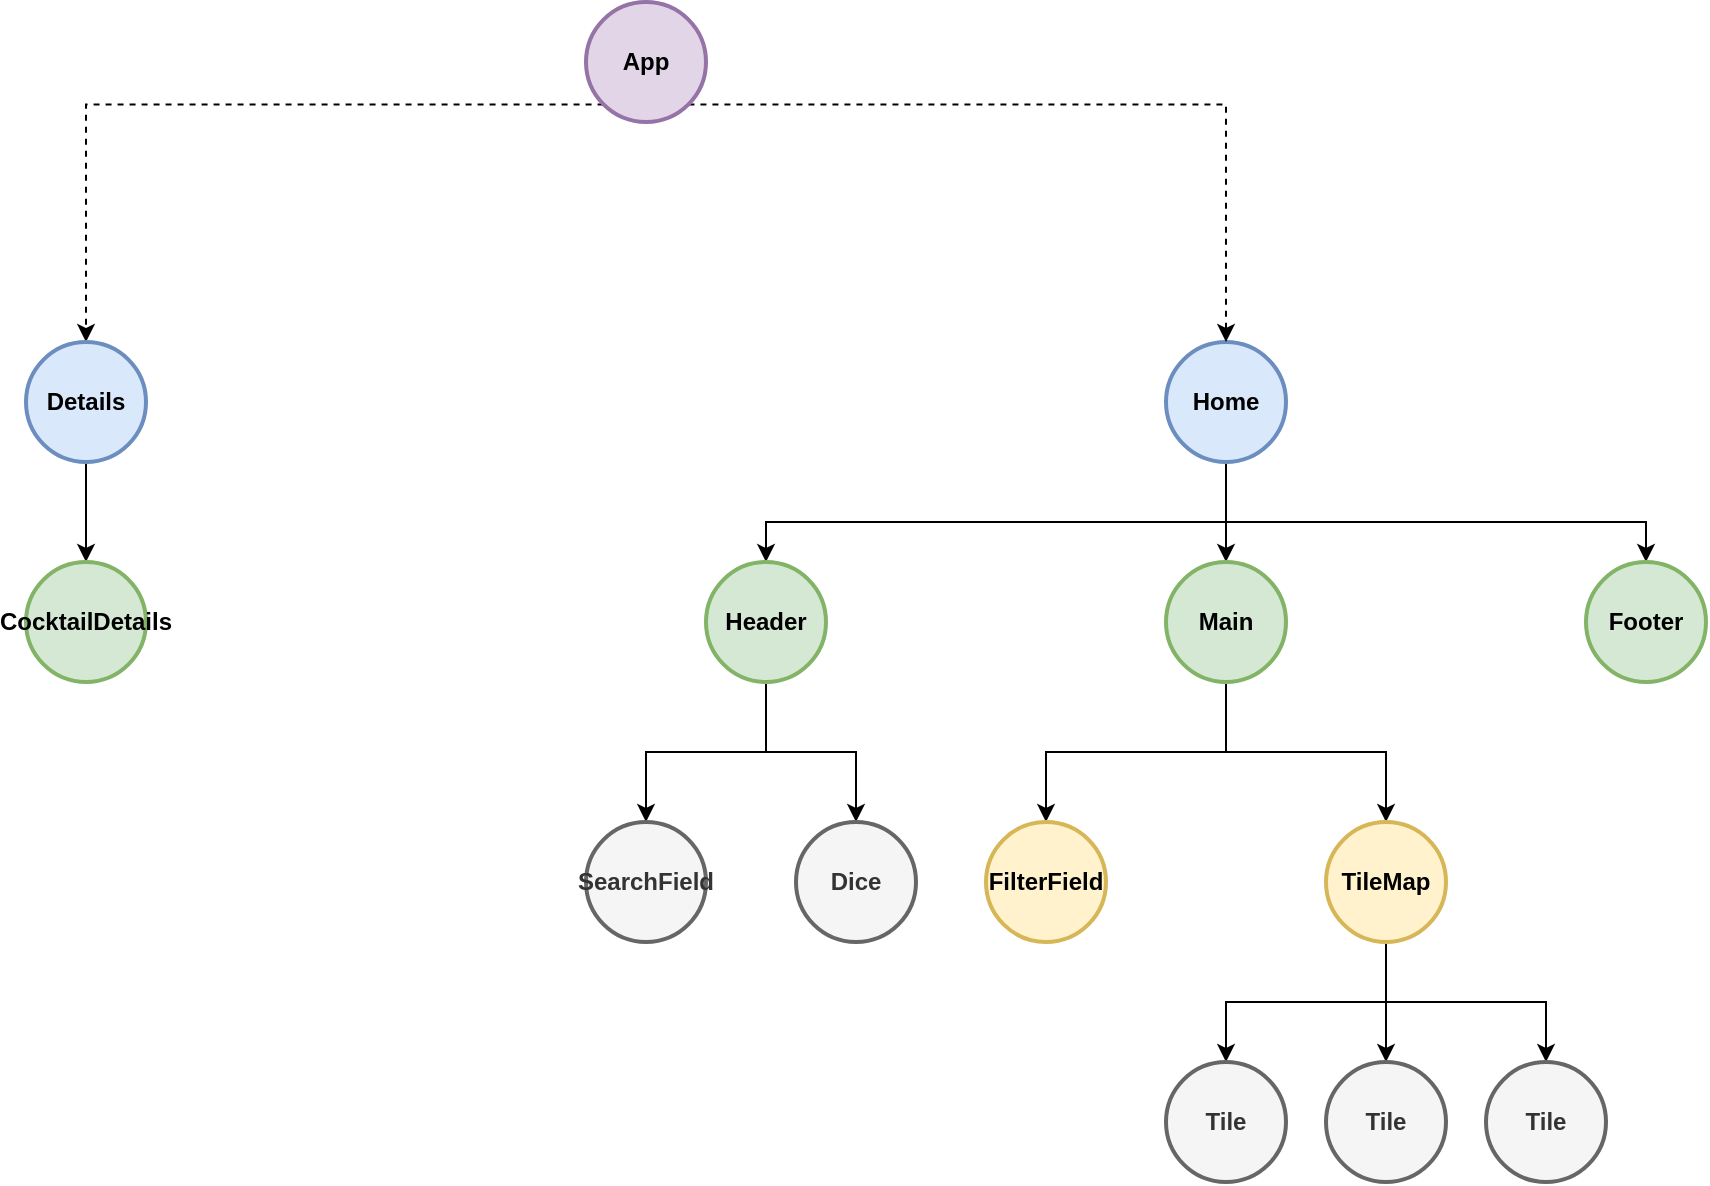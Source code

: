 <mxfile version="14.8.0" type="device"><diagram id="aU-4sKHkMuh8YpocIdmV" name="Page-1"><mxGraphModel dx="1829" dy="1033" grid="1" gridSize="10" guides="1" tooltips="1" connect="1" arrows="1" fold="1" page="1" pageScale="1" pageWidth="1169" pageHeight="827" math="0" shadow="0"><root><mxCell id="0"/><mxCell id="1" parent="0"/><mxCell id="IPrUr91XFWk9jPRtSUOE-4" style="edgeStyle=orthogonalEdgeStyle;rounded=0;orthogonalLoop=1;jettySize=auto;html=1;exitX=0.5;exitY=1;exitDx=0;exitDy=0;entryX=0.5;entryY=0;entryDx=0;entryDy=0;" edge="1" parent="1" source="G2DoAYYb89RjoAaZ3tUu-1" target="G2DoAYYb89RjoAaZ3tUu-4"><mxGeometry relative="1" as="geometry"/></mxCell><mxCell id="IPrUr91XFWk9jPRtSUOE-14" style="edgeStyle=orthogonalEdgeStyle;rounded=0;orthogonalLoop=1;jettySize=auto;html=1;exitX=0.5;exitY=1;exitDx=0;exitDy=0;entryX=0.5;entryY=0;entryDx=0;entryDy=0;" edge="1" parent="1" source="G2DoAYYb89RjoAaZ3tUu-1" target="G2DoAYYb89RjoAaZ3tUu-2"><mxGeometry relative="1" as="geometry"><Array as="points"><mxPoint x="885" y="290"/><mxPoint x="665" y="290"/></Array></mxGeometry></mxCell><mxCell id="IPrUr91XFWk9jPRtSUOE-15" style="edgeStyle=orthogonalEdgeStyle;rounded=0;orthogonalLoop=1;jettySize=auto;html=1;exitX=0.5;exitY=1;exitDx=0;exitDy=0;entryX=0.5;entryY=0;entryDx=0;entryDy=0;" edge="1" parent="1" source="G2DoAYYb89RjoAaZ3tUu-1" target="G2DoAYYb89RjoAaZ3tUu-3"><mxGeometry relative="1" as="geometry"><Array as="points"><mxPoint x="885" y="290"/><mxPoint x="1095" y="290"/></Array></mxGeometry></mxCell><mxCell id="G2DoAYYb89RjoAaZ3tUu-1" value="Home" style="ellipse;whiteSpace=wrap;html=1;fillColor=#dae8fc;strokeColor=#6c8ebf;fontSize=12;fontStyle=1;strokeWidth=2;" parent="1" vertex="1"><mxGeometry x="860" y="200" width="60" height="60" as="geometry"/></mxCell><mxCell id="IPrUr91XFWk9jPRtSUOE-2" style="edgeStyle=orthogonalEdgeStyle;rounded=0;orthogonalLoop=1;jettySize=auto;html=1;exitX=0.5;exitY=1;exitDx=0;exitDy=0;entryX=0.5;entryY=0;entryDx=0;entryDy=0;" edge="1" parent="1" source="G2DoAYYb89RjoAaZ3tUu-2" target="G2DoAYYb89RjoAaZ3tUu-17"><mxGeometry relative="1" as="geometry"/></mxCell><mxCell id="IPrUr91XFWk9jPRtSUOE-3" style="edgeStyle=orthogonalEdgeStyle;rounded=0;orthogonalLoop=1;jettySize=auto;html=1;exitX=0.5;exitY=1;exitDx=0;exitDy=0;entryX=0.5;entryY=0;entryDx=0;entryDy=0;" edge="1" parent="1" source="G2DoAYYb89RjoAaZ3tUu-2" target="G2DoAYYb89RjoAaZ3tUu-23"><mxGeometry relative="1" as="geometry"/></mxCell><mxCell id="G2DoAYYb89RjoAaZ3tUu-2" value="Header" style="ellipse;whiteSpace=wrap;html=1;fillColor=#d5e8d4;strokeColor=#82b366;fontSize=12;fontStyle=1;strokeWidth=2;" parent="1" vertex="1"><mxGeometry x="630" y="310" width="60" height="60" as="geometry"/></mxCell><mxCell id="G2DoAYYb89RjoAaZ3tUu-3" value="Footer" style="ellipse;whiteSpace=wrap;html=1;fillColor=#d5e8d4;strokeColor=#82b366;fontSize=12;fontStyle=1;strokeWidth=2;" parent="1" vertex="1"><mxGeometry x="1070" y="310" width="60" height="60" as="geometry"/></mxCell><mxCell id="IPrUr91XFWk9jPRtSUOE-12" style="edgeStyle=orthogonalEdgeStyle;rounded=0;orthogonalLoop=1;jettySize=auto;html=1;exitX=0.5;exitY=1;exitDx=0;exitDy=0;entryX=0.5;entryY=0;entryDx=0;entryDy=0;" edge="1" parent="1" source="G2DoAYYb89RjoAaZ3tUu-4" target="G2DoAYYb89RjoAaZ3tUu-5"><mxGeometry relative="1" as="geometry"/></mxCell><mxCell id="IPrUr91XFWk9jPRtSUOE-13" style="edgeStyle=orthogonalEdgeStyle;rounded=0;orthogonalLoop=1;jettySize=auto;html=1;exitX=0.5;exitY=1;exitDx=0;exitDy=0;entryX=0.5;entryY=0;entryDx=0;entryDy=0;" edge="1" parent="1" source="G2DoAYYb89RjoAaZ3tUu-4" target="G2DoAYYb89RjoAaZ3tUu-6"><mxGeometry relative="1" as="geometry"/></mxCell><mxCell id="G2DoAYYb89RjoAaZ3tUu-4" value="Main" style="ellipse;whiteSpace=wrap;html=1;fillColor=#d5e8d4;strokeColor=#82b366;fontSize=12;fontStyle=1;strokeWidth=2;" parent="1" vertex="1"><mxGeometry x="860" y="310" width="60" height="60" as="geometry"/></mxCell><mxCell id="G2DoAYYb89RjoAaZ3tUu-5" value="FilterField" style="ellipse;whiteSpace=wrap;html=1;fillColor=#fff2cc;strokeColor=#d6b656;fontSize=12;fontStyle=1;strokeWidth=2;" parent="1" vertex="1"><mxGeometry x="770" y="440" width="60" height="60" as="geometry"/></mxCell><mxCell id="IPrUr91XFWk9jPRtSUOE-18" style="edgeStyle=orthogonalEdgeStyle;rounded=0;orthogonalLoop=1;jettySize=auto;html=1;exitX=0.5;exitY=1;exitDx=0;exitDy=0;entryX=0.5;entryY=0;entryDx=0;entryDy=0;fontSize=12;" edge="1" parent="1" source="G2DoAYYb89RjoAaZ3tUu-6" target="IPrUr91XFWk9jPRtSUOE-17"><mxGeometry relative="1" as="geometry"/></mxCell><mxCell id="IPrUr91XFWk9jPRtSUOE-22" style="edgeStyle=orthogonalEdgeStyle;rounded=0;orthogonalLoop=1;jettySize=auto;html=1;exitX=0.5;exitY=1;exitDx=0;exitDy=0;entryX=0.5;entryY=0;entryDx=0;entryDy=0;fontSize=12;" edge="1" parent="1" source="G2DoAYYb89RjoAaZ3tUu-6" target="IPrUr91XFWk9jPRtSUOE-20"><mxGeometry relative="1" as="geometry"/></mxCell><mxCell id="IPrUr91XFWk9jPRtSUOE-23" style="edgeStyle=orthogonalEdgeStyle;rounded=0;orthogonalLoop=1;jettySize=auto;html=1;exitX=0.5;exitY=1;exitDx=0;exitDy=0;entryX=0.5;entryY=0;entryDx=0;entryDy=0;fontSize=12;" edge="1" parent="1" source="G2DoAYYb89RjoAaZ3tUu-6" target="IPrUr91XFWk9jPRtSUOE-21"><mxGeometry relative="1" as="geometry"/></mxCell><mxCell id="G2DoAYYb89RjoAaZ3tUu-6" value="TileMap" style="ellipse;whiteSpace=wrap;html=1;fillColor=#fff2cc;strokeColor=#d6b656;fontSize=12;fontStyle=1;strokeWidth=2;" parent="1" vertex="1"><mxGeometry x="940" y="440" width="60" height="60" as="geometry"/></mxCell><mxCell id="G2DoAYYb89RjoAaZ3tUu-17" value="SearchField" style="ellipse;whiteSpace=wrap;html=1;fillColor=#f5f5f5;strokeColor=#666666;fontColor=#333333;fontSize=12;fontStyle=1;strokeWidth=2;" parent="1" vertex="1"><mxGeometry x="570" y="440" width="60" height="60" as="geometry"/></mxCell><mxCell id="G2DoAYYb89RjoAaZ3tUu-23" value="Dice" style="ellipse;whiteSpace=wrap;html=1;fillColor=#f5f5f5;strokeColor=#666666;fontColor=#333333;fontSize=12;fontStyle=1;strokeWidth=2;" parent="1" vertex="1"><mxGeometry x="675" y="440" width="60" height="60" as="geometry"/></mxCell><mxCell id="IPrUr91XFWk9jPRtSUOE-27" style="edgeStyle=orthogonalEdgeStyle;rounded=0;orthogonalLoop=1;jettySize=auto;html=1;exitX=0;exitY=1;exitDx=0;exitDy=0;entryX=0.5;entryY=0;entryDx=0;entryDy=0;fontSize=12;dashed=1;" edge="1" parent="1" source="IPrUr91XFWk9jPRtSUOE-1" target="IPrUr91XFWk9jPRtSUOE-24"><mxGeometry relative="1" as="geometry"/></mxCell><mxCell id="IPrUr91XFWk9jPRtSUOE-28" style="edgeStyle=orthogonalEdgeStyle;rounded=0;orthogonalLoop=1;jettySize=auto;html=1;exitX=1;exitY=1;exitDx=0;exitDy=0;entryX=0.5;entryY=0;entryDx=0;entryDy=0;fontSize=12;dashed=1;" edge="1" parent="1" source="IPrUr91XFWk9jPRtSUOE-1" target="G2DoAYYb89RjoAaZ3tUu-1"><mxGeometry relative="1" as="geometry"/></mxCell><mxCell id="IPrUr91XFWk9jPRtSUOE-1" value="App" style="ellipse;whiteSpace=wrap;html=1;fillColor=#e1d5e7;strokeColor=#9673a6;fontSize=12;fontStyle=1;strokeWidth=2;" vertex="1" parent="1"><mxGeometry x="570" y="30" width="60" height="60" as="geometry"/></mxCell><mxCell id="IPrUr91XFWk9jPRtSUOE-17" value="Tile" style="ellipse;whiteSpace=wrap;html=1;fillColor=#f5f5f5;strokeColor=#666666;fontColor=#333333;fontSize=12;fontStyle=1;strokeWidth=2;" vertex="1" parent="1"><mxGeometry x="860" y="560" width="60" height="60" as="geometry"/></mxCell><mxCell id="IPrUr91XFWk9jPRtSUOE-20" value="Tile" style="ellipse;whiteSpace=wrap;html=1;fillColor=#f5f5f5;strokeColor=#666666;fontColor=#333333;fontSize=12;fontStyle=1;strokeWidth=2;" vertex="1" parent="1"><mxGeometry x="940" y="560" width="60" height="60" as="geometry"/></mxCell><mxCell id="IPrUr91XFWk9jPRtSUOE-21" value="Tile" style="ellipse;whiteSpace=wrap;html=1;fillColor=#f5f5f5;strokeColor=#666666;fontColor=#333333;fontSize=12;fontStyle=1;strokeWidth=2;" vertex="1" parent="1"><mxGeometry x="1020" y="560" width="60" height="60" as="geometry"/></mxCell><mxCell id="IPrUr91XFWk9jPRtSUOE-26" style="edgeStyle=orthogonalEdgeStyle;rounded=0;orthogonalLoop=1;jettySize=auto;html=1;exitX=0.5;exitY=1;exitDx=0;exitDy=0;entryX=0.5;entryY=0;entryDx=0;entryDy=0;fontSize=12;" edge="1" parent="1" source="IPrUr91XFWk9jPRtSUOE-24" target="IPrUr91XFWk9jPRtSUOE-25"><mxGeometry relative="1" as="geometry"/></mxCell><mxCell id="IPrUr91XFWk9jPRtSUOE-24" value="Details" style="ellipse;whiteSpace=wrap;html=1;fillColor=#dae8fc;strokeColor=#6c8ebf;fontSize=12;fontStyle=1;strokeWidth=2;" vertex="1" parent="1"><mxGeometry x="290" y="200" width="60" height="60" as="geometry"/></mxCell><mxCell id="IPrUr91XFWk9jPRtSUOE-25" value="CocktailDetails" style="ellipse;whiteSpace=wrap;html=1;fillColor=#d5e8d4;strokeColor=#82b366;fontSize=12;fontStyle=1;strokeWidth=2;" vertex="1" parent="1"><mxGeometry x="290" y="310" width="60" height="60" as="geometry"/></mxCell></root></mxGraphModel></diagram></mxfile>